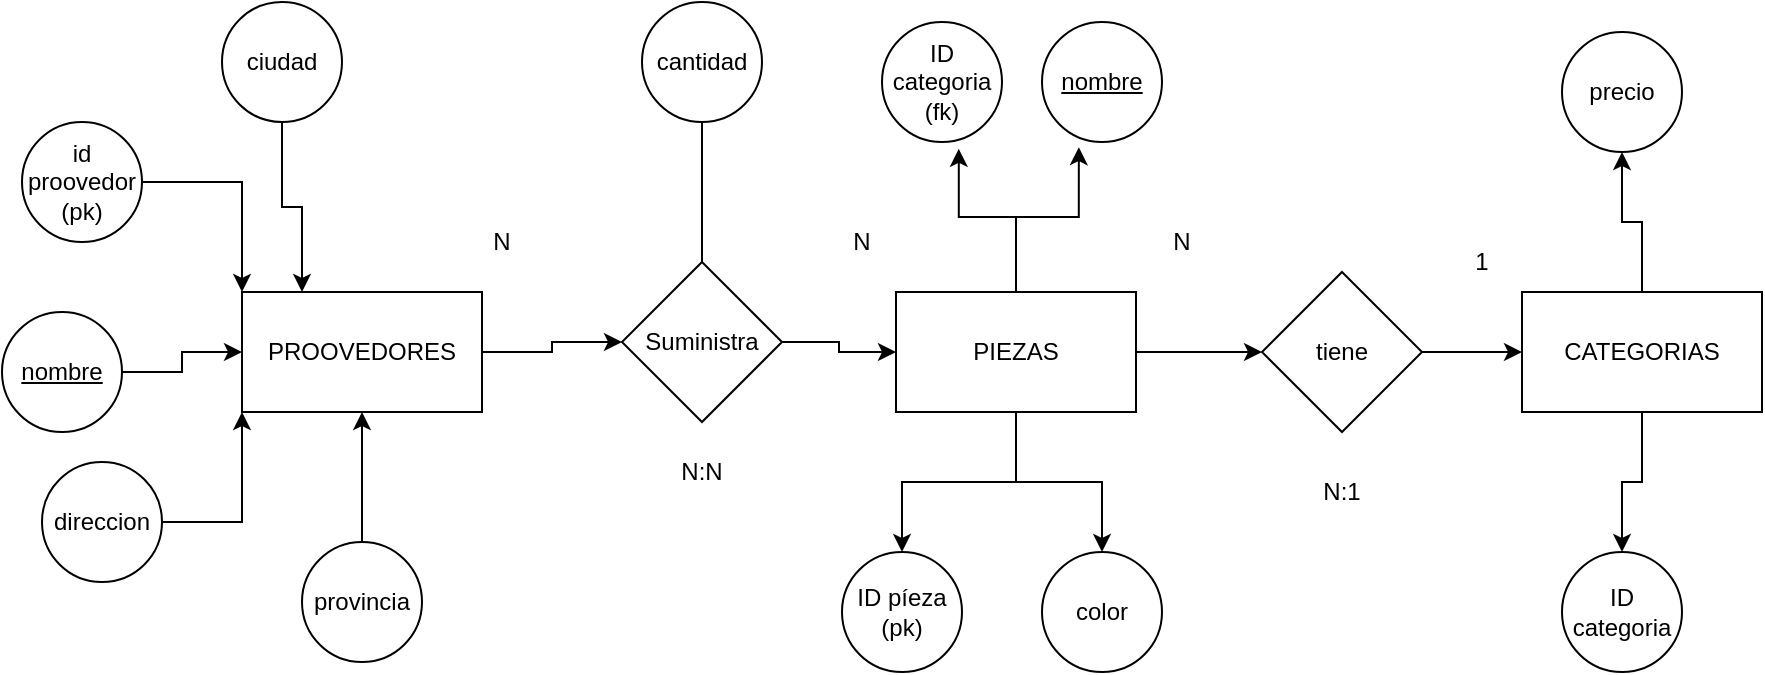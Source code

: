 <mxfile version="21.6.9" type="github">
  <diagram name="Página-1" id="bGdRlWN71Ch6HHMaiHYd">
    <mxGraphModel dx="1050" dy="579" grid="1" gridSize="10" guides="1" tooltips="1" connect="1" arrows="1" fold="1" page="1" pageScale="1" pageWidth="827" pageHeight="1169" math="0" shadow="0">
      <root>
        <mxCell id="0" />
        <mxCell id="1" parent="0" />
        <mxCell id="P67wZbrLWAFCDAS0cDvY-28" style="edgeStyle=orthogonalEdgeStyle;rounded=0;orthogonalLoop=1;jettySize=auto;html=1;exitX=1;exitY=0.5;exitDx=0;exitDy=0;entryX=0;entryY=0.5;entryDx=0;entryDy=0;" edge="1" parent="1" source="P67wZbrLWAFCDAS0cDvY-3" target="P67wZbrLWAFCDAS0cDvY-9">
          <mxGeometry relative="1" as="geometry" />
        </mxCell>
        <mxCell id="P67wZbrLWAFCDAS0cDvY-3" value="PROOVEDORES" style="rounded=0;whiteSpace=wrap;html=1;" vertex="1" parent="1">
          <mxGeometry x="350" y="715" width="120" height="60" as="geometry" />
        </mxCell>
        <mxCell id="P67wZbrLWAFCDAS0cDvY-24" style="edgeStyle=orthogonalEdgeStyle;rounded=0;orthogonalLoop=1;jettySize=auto;html=1;entryX=0;entryY=0;entryDx=0;entryDy=0;" edge="1" parent="1" source="P67wZbrLWAFCDAS0cDvY-4" target="P67wZbrLWAFCDAS0cDvY-3">
          <mxGeometry relative="1" as="geometry" />
        </mxCell>
        <mxCell id="P67wZbrLWAFCDAS0cDvY-4" value="id proovedor (pk)" style="ellipse;whiteSpace=wrap;html=1;" vertex="1" parent="1">
          <mxGeometry x="240" y="630" width="60" height="60" as="geometry" />
        </mxCell>
        <mxCell id="P67wZbrLWAFCDAS0cDvY-25" style="edgeStyle=orthogonalEdgeStyle;rounded=0;orthogonalLoop=1;jettySize=auto;html=1;" edge="1" parent="1" source="P67wZbrLWAFCDAS0cDvY-5" target="P67wZbrLWAFCDAS0cDvY-3">
          <mxGeometry relative="1" as="geometry" />
        </mxCell>
        <mxCell id="P67wZbrLWAFCDAS0cDvY-5" value="&lt;u&gt;nombre&lt;/u&gt;" style="ellipse;whiteSpace=wrap;html=1;" vertex="1" parent="1">
          <mxGeometry x="230" y="725" width="60" height="60" as="geometry" />
        </mxCell>
        <mxCell id="P67wZbrLWAFCDAS0cDvY-26" style="edgeStyle=orthogonalEdgeStyle;rounded=0;orthogonalLoop=1;jettySize=auto;html=1;entryX=0;entryY=1;entryDx=0;entryDy=0;" edge="1" parent="1" source="P67wZbrLWAFCDAS0cDvY-6" target="P67wZbrLWAFCDAS0cDvY-3">
          <mxGeometry relative="1" as="geometry" />
        </mxCell>
        <mxCell id="P67wZbrLWAFCDAS0cDvY-6" value="direccion" style="ellipse;whiteSpace=wrap;html=1;" vertex="1" parent="1">
          <mxGeometry x="250" y="800" width="60" height="60" as="geometry" />
        </mxCell>
        <mxCell id="P67wZbrLWAFCDAS0cDvY-23" style="edgeStyle=orthogonalEdgeStyle;rounded=0;orthogonalLoop=1;jettySize=auto;html=1;entryX=0.25;entryY=0;entryDx=0;entryDy=0;" edge="1" parent="1" source="P67wZbrLWAFCDAS0cDvY-7" target="P67wZbrLWAFCDAS0cDvY-3">
          <mxGeometry relative="1" as="geometry" />
        </mxCell>
        <mxCell id="P67wZbrLWAFCDAS0cDvY-7" value="ciudad" style="ellipse;whiteSpace=wrap;html=1;" vertex="1" parent="1">
          <mxGeometry x="340" y="570" width="60" height="60" as="geometry" />
        </mxCell>
        <mxCell id="P67wZbrLWAFCDAS0cDvY-27" style="edgeStyle=orthogonalEdgeStyle;rounded=0;orthogonalLoop=1;jettySize=auto;html=1;entryX=0.5;entryY=1;entryDx=0;entryDy=0;" edge="1" parent="1" source="P67wZbrLWAFCDAS0cDvY-8" target="P67wZbrLWAFCDAS0cDvY-3">
          <mxGeometry relative="1" as="geometry" />
        </mxCell>
        <mxCell id="P67wZbrLWAFCDAS0cDvY-8" value="provincia" style="ellipse;whiteSpace=wrap;html=1;" vertex="1" parent="1">
          <mxGeometry x="380" y="840" width="60" height="60" as="geometry" />
        </mxCell>
        <mxCell id="P67wZbrLWAFCDAS0cDvY-29" style="edgeStyle=orthogonalEdgeStyle;rounded=0;orthogonalLoop=1;jettySize=auto;html=1;entryX=0;entryY=0.5;entryDx=0;entryDy=0;" edge="1" parent="1" source="P67wZbrLWAFCDAS0cDvY-9" target="P67wZbrLWAFCDAS0cDvY-13">
          <mxGeometry relative="1" as="geometry" />
        </mxCell>
        <mxCell id="P67wZbrLWAFCDAS0cDvY-43" style="edgeStyle=orthogonalEdgeStyle;rounded=0;orthogonalLoop=1;jettySize=auto;html=1;" edge="1" parent="1" source="P67wZbrLWAFCDAS0cDvY-9">
          <mxGeometry relative="1" as="geometry">
            <mxPoint x="580" y="620" as="targetPoint" />
          </mxGeometry>
        </mxCell>
        <mxCell id="P67wZbrLWAFCDAS0cDvY-9" value="Suministra" style="rhombus;whiteSpace=wrap;html=1;" vertex="1" parent="1">
          <mxGeometry x="540" y="700" width="80" height="80" as="geometry" />
        </mxCell>
        <mxCell id="P67wZbrLWAFCDAS0cDvY-30" style="edgeStyle=orthogonalEdgeStyle;rounded=0;orthogonalLoop=1;jettySize=auto;html=1;entryX=0;entryY=0.5;entryDx=0;entryDy=0;" edge="1" parent="1" source="P67wZbrLWAFCDAS0cDvY-13" target="P67wZbrLWAFCDAS0cDvY-18">
          <mxGeometry relative="1" as="geometry" />
        </mxCell>
        <mxCell id="P67wZbrLWAFCDAS0cDvY-34" style="edgeStyle=orthogonalEdgeStyle;rounded=0;orthogonalLoop=1;jettySize=auto;html=1;entryX=0.5;entryY=0;entryDx=0;entryDy=0;" edge="1" parent="1" source="P67wZbrLWAFCDAS0cDvY-13" target="P67wZbrLWAFCDAS0cDvY-17">
          <mxGeometry relative="1" as="geometry" />
        </mxCell>
        <mxCell id="P67wZbrLWAFCDAS0cDvY-35" style="edgeStyle=orthogonalEdgeStyle;rounded=0;orthogonalLoop=1;jettySize=auto;html=1;" edge="1" parent="1" source="P67wZbrLWAFCDAS0cDvY-13" target="P67wZbrLWAFCDAS0cDvY-16">
          <mxGeometry relative="1" as="geometry" />
        </mxCell>
        <mxCell id="P67wZbrLWAFCDAS0cDvY-47" style="edgeStyle=orthogonalEdgeStyle;rounded=0;orthogonalLoop=1;jettySize=auto;html=1;entryX=0.64;entryY=1.057;entryDx=0;entryDy=0;entryPerimeter=0;" edge="1" parent="1" source="P67wZbrLWAFCDAS0cDvY-13" target="P67wZbrLWAFCDAS0cDvY-15">
          <mxGeometry relative="1" as="geometry" />
        </mxCell>
        <mxCell id="P67wZbrLWAFCDAS0cDvY-48" style="edgeStyle=orthogonalEdgeStyle;rounded=0;orthogonalLoop=1;jettySize=auto;html=1;entryX=0.307;entryY=1.043;entryDx=0;entryDy=0;entryPerimeter=0;" edge="1" parent="1" source="P67wZbrLWAFCDAS0cDvY-13" target="P67wZbrLWAFCDAS0cDvY-45">
          <mxGeometry relative="1" as="geometry" />
        </mxCell>
        <mxCell id="P67wZbrLWAFCDAS0cDvY-13" value="PIEZAS" style="rounded=0;whiteSpace=wrap;html=1;" vertex="1" parent="1">
          <mxGeometry x="677" y="715" width="120" height="60" as="geometry" />
        </mxCell>
        <mxCell id="P67wZbrLWAFCDAS0cDvY-15" value="ID categoria (fk)" style="ellipse;whiteSpace=wrap;html=1;" vertex="1" parent="1">
          <mxGeometry x="670" y="580" width="60" height="60" as="geometry" />
        </mxCell>
        <mxCell id="P67wZbrLWAFCDAS0cDvY-16" value="color" style="ellipse;whiteSpace=wrap;html=1;" vertex="1" parent="1">
          <mxGeometry x="750" y="845" width="60" height="60" as="geometry" />
        </mxCell>
        <mxCell id="P67wZbrLWAFCDAS0cDvY-17" value="ID píeza (pk)" style="ellipse;whiteSpace=wrap;html=1;" vertex="1" parent="1">
          <mxGeometry x="650" y="845" width="60" height="60" as="geometry" />
        </mxCell>
        <mxCell id="P67wZbrLWAFCDAS0cDvY-31" style="edgeStyle=orthogonalEdgeStyle;rounded=0;orthogonalLoop=1;jettySize=auto;html=1;entryX=0;entryY=0.5;entryDx=0;entryDy=0;" edge="1" parent="1" source="P67wZbrLWAFCDAS0cDvY-18" target="P67wZbrLWAFCDAS0cDvY-19">
          <mxGeometry relative="1" as="geometry" />
        </mxCell>
        <mxCell id="P67wZbrLWAFCDAS0cDvY-18" value="tiene" style="rhombus;whiteSpace=wrap;html=1;" vertex="1" parent="1">
          <mxGeometry x="860" y="705" width="80" height="80" as="geometry" />
        </mxCell>
        <mxCell id="P67wZbrLWAFCDAS0cDvY-36" style="edgeStyle=orthogonalEdgeStyle;rounded=0;orthogonalLoop=1;jettySize=auto;html=1;entryX=0.5;entryY=1;entryDx=0;entryDy=0;" edge="1" parent="1" source="P67wZbrLWAFCDAS0cDvY-19" target="P67wZbrLWAFCDAS0cDvY-20">
          <mxGeometry relative="1" as="geometry">
            <mxPoint x="1030" y="650" as="targetPoint" />
          </mxGeometry>
        </mxCell>
        <mxCell id="P67wZbrLWAFCDAS0cDvY-37" style="edgeStyle=orthogonalEdgeStyle;rounded=0;orthogonalLoop=1;jettySize=auto;html=1;" edge="1" parent="1" source="P67wZbrLWAFCDAS0cDvY-19" target="P67wZbrLWAFCDAS0cDvY-21">
          <mxGeometry relative="1" as="geometry" />
        </mxCell>
        <mxCell id="P67wZbrLWAFCDAS0cDvY-19" value="CATEGORIAS" style="rounded=0;whiteSpace=wrap;html=1;" vertex="1" parent="1">
          <mxGeometry x="990" y="715" width="120" height="60" as="geometry" />
        </mxCell>
        <mxCell id="P67wZbrLWAFCDAS0cDvY-20" value="precio" style="ellipse;whiteSpace=wrap;html=1;" vertex="1" parent="1">
          <mxGeometry x="1010" y="585" width="60" height="60" as="geometry" />
        </mxCell>
        <mxCell id="P67wZbrLWAFCDAS0cDvY-21" value="ID categoria" style="ellipse;whiteSpace=wrap;html=1;" vertex="1" parent="1">
          <mxGeometry x="1010" y="845" width="60" height="60" as="geometry" />
        </mxCell>
        <mxCell id="P67wZbrLWAFCDAS0cDvY-40" value="N:N" style="text;html=1;strokeColor=none;fillColor=none;align=center;verticalAlign=middle;whiteSpace=wrap;rounded=0;" vertex="1" parent="1">
          <mxGeometry x="550" y="790" width="60" height="30" as="geometry" />
        </mxCell>
        <mxCell id="P67wZbrLWAFCDAS0cDvY-41" value="N" style="text;html=1;strokeColor=none;fillColor=none;align=center;verticalAlign=middle;whiteSpace=wrap;rounded=0;" vertex="1" parent="1">
          <mxGeometry x="450" y="675" width="60" height="30" as="geometry" />
        </mxCell>
        <mxCell id="P67wZbrLWAFCDAS0cDvY-42" value="N" style="text;html=1;strokeColor=none;fillColor=none;align=center;verticalAlign=middle;whiteSpace=wrap;rounded=0;" vertex="1" parent="1">
          <mxGeometry x="630" y="675" width="60" height="30" as="geometry" />
        </mxCell>
        <mxCell id="P67wZbrLWAFCDAS0cDvY-44" value="cantidad" style="ellipse;whiteSpace=wrap;html=1;" vertex="1" parent="1">
          <mxGeometry x="550" y="570" width="60" height="60" as="geometry" />
        </mxCell>
        <mxCell id="P67wZbrLWAFCDAS0cDvY-45" value="&lt;u&gt;nombre&lt;/u&gt;" style="ellipse;whiteSpace=wrap;html=1;" vertex="1" parent="1">
          <mxGeometry x="750" y="580" width="60" height="60" as="geometry" />
        </mxCell>
        <mxCell id="P67wZbrLWAFCDAS0cDvY-51" value="1" style="text;html=1;strokeColor=none;fillColor=none;align=center;verticalAlign=middle;whiteSpace=wrap;rounded=0;" vertex="1" parent="1">
          <mxGeometry x="940" y="685" width="60" height="30" as="geometry" />
        </mxCell>
        <mxCell id="P67wZbrLWAFCDAS0cDvY-52" value="N:1" style="text;html=1;strokeColor=none;fillColor=none;align=center;verticalAlign=middle;whiteSpace=wrap;rounded=0;" vertex="1" parent="1">
          <mxGeometry x="870" y="800" width="60" height="30" as="geometry" />
        </mxCell>
        <mxCell id="P67wZbrLWAFCDAS0cDvY-53" value="N" style="text;html=1;strokeColor=none;fillColor=none;align=center;verticalAlign=middle;whiteSpace=wrap;rounded=0;" vertex="1" parent="1">
          <mxGeometry x="790" y="675" width="60" height="30" as="geometry" />
        </mxCell>
      </root>
    </mxGraphModel>
  </diagram>
</mxfile>
